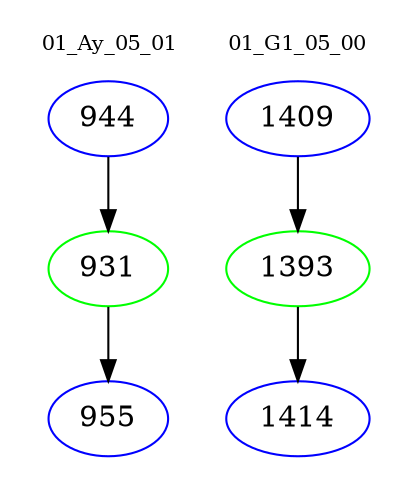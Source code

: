 digraph{
subgraph cluster_0 {
color = white
label = "01_Ay_05_01";
fontsize=10;
T0_944 [label="944", color="blue"]
T0_944 -> T0_931 [color="black"]
T0_931 [label="931", color="green"]
T0_931 -> T0_955 [color="black"]
T0_955 [label="955", color="blue"]
}
subgraph cluster_1 {
color = white
label = "01_G1_05_00";
fontsize=10;
T1_1409 [label="1409", color="blue"]
T1_1409 -> T1_1393 [color="black"]
T1_1393 [label="1393", color="green"]
T1_1393 -> T1_1414 [color="black"]
T1_1414 [label="1414", color="blue"]
}
}
